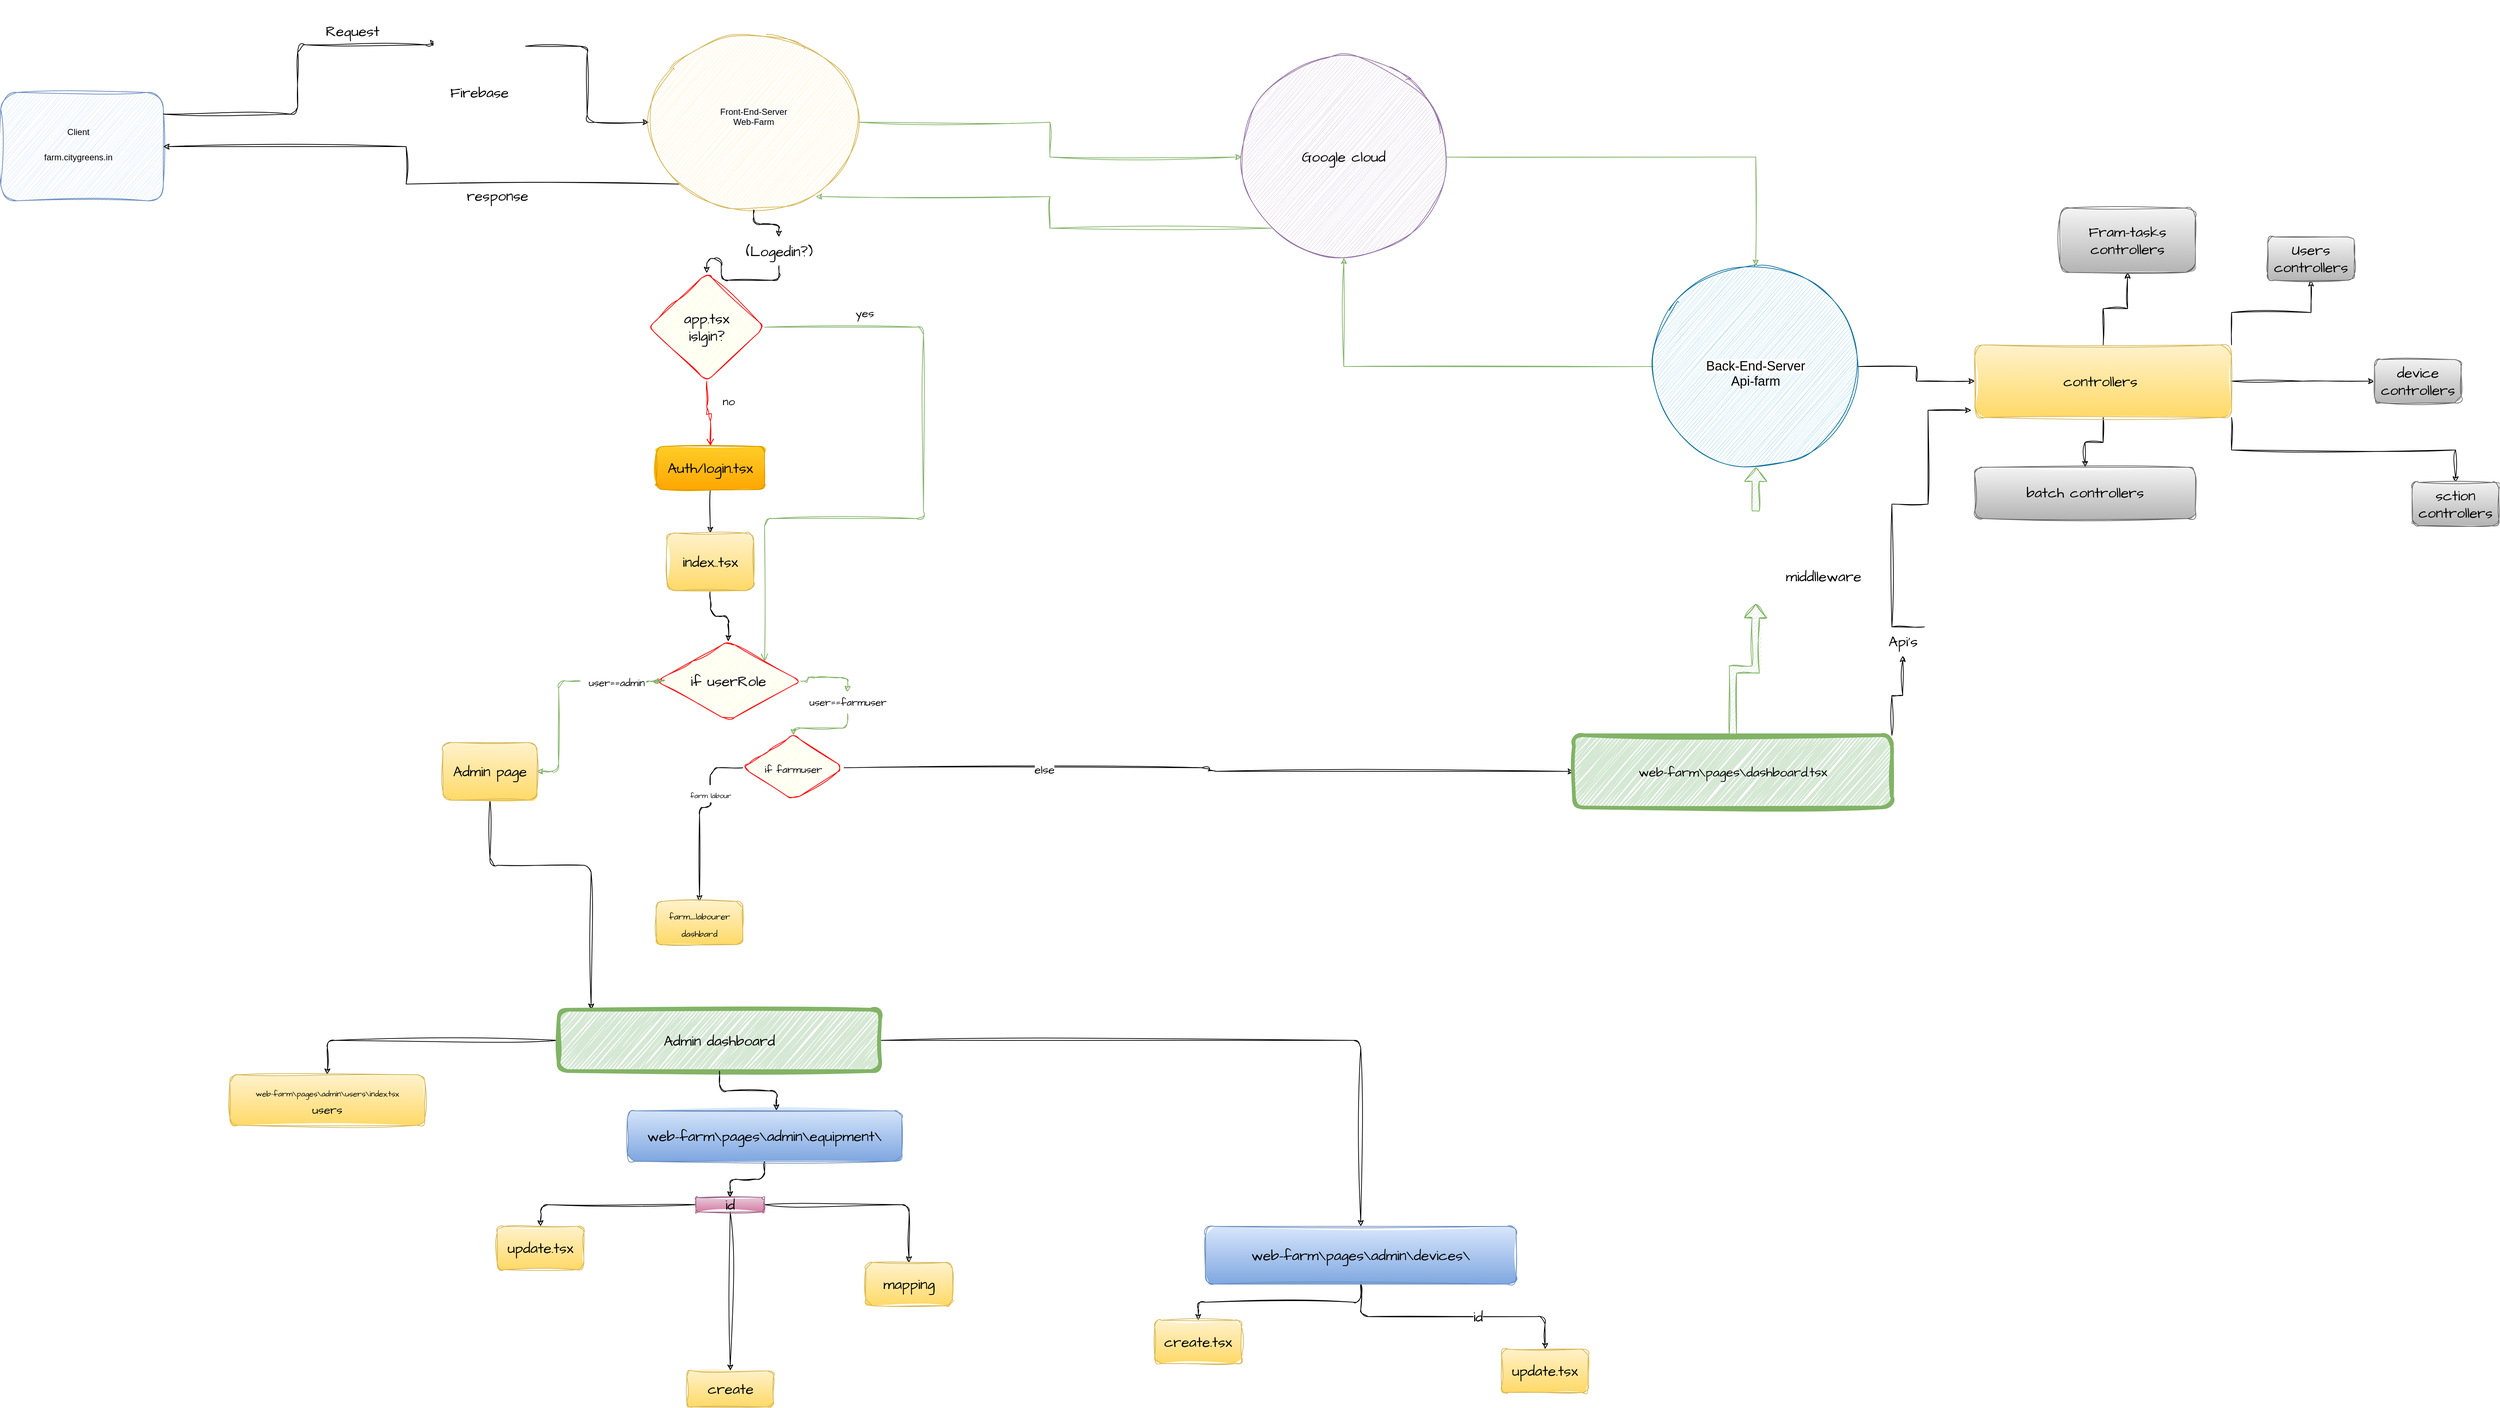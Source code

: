 <mxfile version="22.1.15" type="github">
  <diagram name="Page-1" id="38AWu0ithDpehenj5_Hg">
    <mxGraphModel dx="3475" dy="2543" grid="1" gridSize="10" guides="1" tooltips="1" connect="1" arrows="1" fold="1" page="1" pageScale="1" pageWidth="850" pageHeight="1100" math="0" shadow="0">
      <root>
        <mxCell id="0" />
        <mxCell id="1" parent="0" />
        <mxCell id="stBYUiCJ1t7HYM49T5S_-6" style="edgeStyle=orthogonalEdgeStyle;rounded=1;orthogonalLoop=1;jettySize=auto;html=1;entryX=0;entryY=0.5;entryDx=0;entryDy=0;sketch=1;curveFitting=1;jiggle=2;" parent="1" source="5xN0W6Zi_0lcxwB41Lh0-23" target="stBYUiCJ1t7HYM49T5S_-11" edge="1">
          <mxGeometry relative="1" as="geometry">
            <mxPoint x="370" y="85" as="targetPoint" />
          </mxGeometry>
        </mxCell>
        <mxCell id="stBYUiCJ1t7HYM49T5S_-5" value="" style="rounded=1;whiteSpace=wrap;html=1;sketch=1;curveFitting=1;jiggle=2;fillColor=#dae8fc;strokeColor=#6c8ebf;" parent="1" vertex="1">
          <mxGeometry x="-537" width="225" height="150" as="geometry" />
        </mxCell>
        <mxCell id="stBYUiCJ1t7HYM49T5S_-7" value="Client" style="text;html=1;align=center;verticalAlign=middle;resizable=0;points=[];autosize=1;strokeColor=none;fillColor=none;rounded=1;sketch=1;curveFitting=1;jiggle=2;" parent="1" vertex="1">
          <mxGeometry x="-455" y="39.5" width="50" height="30" as="geometry" />
        </mxCell>
        <mxCell id="stBYUiCJ1t7HYM49T5S_-10" value="farm.citygreens.in" style="text;html=1;align=center;verticalAlign=middle;resizable=0;points=[];autosize=1;strokeColor=none;fillColor=none;rounded=1;sketch=1;curveFitting=1;jiggle=2;" parent="1" vertex="1">
          <mxGeometry x="-490" y="74.5" width="120" height="30" as="geometry" />
        </mxCell>
        <mxCell id="stBYUiCJ1t7HYM49T5S_-19" value="" style="edgeStyle=orthogonalEdgeStyle;rounded=1;sketch=1;hachureGap=4;jiggle=2;curveFitting=1;orthogonalLoop=1;jettySize=auto;html=1;fontFamily=Architects Daughter;fontSource=https%3A%2F%2Ffonts.googleapis.com%2Fcss%3Ffamily%3DArchitects%2BDaughter;fontSize=16;" parent="1" source="stBYUiCJ1t7HYM49T5S_-205" target="stBYUiCJ1t7HYM49T5S_-14" edge="1">
          <mxGeometry relative="1" as="geometry" />
        </mxCell>
        <mxCell id="5xN0W6Zi_0lcxwB41Lh0-53" style="edgeStyle=orthogonalEdgeStyle;rounded=0;sketch=1;hachureGap=4;jiggle=2;curveFitting=1;orthogonalLoop=1;jettySize=auto;html=1;exitX=1;exitY=0.5;exitDx=0;exitDy=0;fontFamily=Architects Daughter;fontSource=https%3A%2F%2Ffonts.googleapis.com%2Fcss%3Ffamily%3DArchitects%2BDaughter;fontSize=16;strokeColor=#82b366;fillColor=#d5e8d4;entryX=0;entryY=0.5;entryDx=0;entryDy=0;" parent="1" source="stBYUiCJ1t7HYM49T5S_-11" target="5xN0W6Zi_0lcxwB41Lh0-15" edge="1">
          <mxGeometry relative="1" as="geometry">
            <mxPoint x="1160" y="90" as="targetPoint" />
          </mxGeometry>
        </mxCell>
        <mxCell id="RoUv9kmFPrzetgCvooYV-1" style="edgeStyle=orthogonalEdgeStyle;rounded=0;sketch=1;hachureGap=4;jiggle=2;curveFitting=1;orthogonalLoop=1;jettySize=auto;html=1;exitX=0;exitY=1;exitDx=0;exitDy=0;fontFamily=Architects Daughter;fontSource=https%3A%2F%2Ffonts.googleapis.com%2Fcss%3Ffamily%3DArchitects%2BDaughter;fontSize=16;" edge="1" parent="1" source="stBYUiCJ1t7HYM49T5S_-11" target="stBYUiCJ1t7HYM49T5S_-5">
          <mxGeometry relative="1" as="geometry">
            <mxPoint x="-420.0" y="160" as="targetPoint" />
          </mxGeometry>
        </mxCell>
        <mxCell id="stBYUiCJ1t7HYM49T5S_-11" value="&#xa;&lt;span style=&quot;color: rgb(0, 0, 0); font-family: Helvetica; font-size: 12px; font-style: normal; font-variant-ligatures: normal; font-variant-caps: normal; font-weight: 400; letter-spacing: normal; orphans: 2; text-align: center; text-indent: 0px; text-transform: none; widows: 2; word-spacing: 0px; -webkit-text-stroke-width: 0px; background-color: rgb(251, 251, 251); text-decoration-thickness: initial; text-decoration-style: initial; text-decoration-color: initial; float: none; display: inline !important;&quot;&gt;Front-End-Server&lt;/span&gt;&lt;br style=&quot;border-color: var(--border-color); color: rgb(0, 0, 0); font-family: Helvetica; font-size: 12px; font-style: normal; font-variant-ligatures: normal; font-variant-caps: normal; font-weight: 400; letter-spacing: normal; orphans: 2; text-align: center; text-indent: 0px; text-transform: none; widows: 2; word-spacing: 0px; -webkit-text-stroke-width: 0px; background-color: rgb(251, 251, 251); text-decoration-thickness: initial; text-decoration-style: initial; text-decoration-color: initial;&quot;&gt;&lt;span style=&quot;color: rgb(0, 0, 0); font-family: Helvetica; font-size: 12px; font-style: normal; font-variant-ligatures: normal; font-variant-caps: normal; font-weight: 400; letter-spacing: normal; orphans: 2; text-align: center; text-indent: 0px; text-transform: none; widows: 2; word-spacing: 0px; -webkit-text-stroke-width: 0px; background-color: rgb(251, 251, 251); text-decoration-thickness: initial; text-decoration-style: initial; text-decoration-color: initial; float: none; display: inline !important;&quot;&gt;Web-Farm&lt;/span&gt;&#xa;&#xa;" style="ellipse;whiteSpace=wrap;html=1;rounded=1;sketch=1;curveFitting=1;jiggle=2;fillColor=#fff2cc;strokeColor=#d6b656;" parent="1" vertex="1">
          <mxGeometry x="360" y="-80" width="290" height="242.5" as="geometry" />
        </mxCell>
        <mxCell id="stBYUiCJ1t7HYM49T5S_-14" value="app.tsx&lt;br&gt;islgin?" style="rhombus;whiteSpace=wrap;html=1;fontColor=#000000;fillColor=#ffffc0;strokeColor=#ff0000;rounded=1;sketch=1;hachureGap=4;jiggle=2;curveFitting=1;fontFamily=Architects Daughter;fontSource=https%3A%2F%2Ffonts.googleapis.com%2Fcss%3Ffamily%3DArchitects%2BDaughter;fontSize=20;" parent="1" vertex="1">
          <mxGeometry x="360" y="250" width="160" height="150" as="geometry" />
        </mxCell>
        <mxCell id="stBYUiCJ1t7HYM49T5S_-15" value="no" style="edgeStyle=orthogonalEdgeStyle;html=1;align=left;verticalAlign=bottom;endArrow=open;endSize=8;strokeColor=#ff0000;rounded=1;sketch=1;hachureGap=4;jiggle=2;curveFitting=1;fontFamily=Architects Daughter;fontSource=https%3A%2F%2Ffonts.googleapis.com%2Fcss%3Ffamily%3DArchitects%2BDaughter;fontSize=16;entryX=0.5;entryY=0;entryDx=0;entryDy=0;" parent="1" source="stBYUiCJ1t7HYM49T5S_-14" target="stBYUiCJ1t7HYM49T5S_-21" edge="1">
          <mxGeometry x="0.053" y="16" relative="1" as="geometry">
            <mxPoint x="710" y="380" as="targetPoint" />
            <mxPoint x="-1" y="-5" as="offset" />
          </mxGeometry>
        </mxCell>
        <mxCell id="stBYUiCJ1t7HYM49T5S_-16" value="yes" style="edgeStyle=orthogonalEdgeStyle;html=1;align=left;verticalAlign=top;endArrow=open;endSize=8;strokeColor=#82b366;rounded=1;sketch=1;hachureGap=4;jiggle=2;curveFitting=1;fontFamily=Architects Daughter;fontSource=https%3A%2F%2Ffonts.googleapis.com%2Fcss%3Ffamily%3DArchitects%2BDaughter;fontSize=16;fillColor=#d5e8d4;entryX=1;entryY=0;entryDx=0;entryDy=0;" parent="1" source="stBYUiCJ1t7HYM49T5S_-14" target="stBYUiCJ1t7HYM49T5S_-27" edge="1">
          <mxGeometry x="-0.726" y="35" relative="1" as="geometry">
            <mxPoint x="710" y="590" as="targetPoint" />
            <Array as="points">
              <mxPoint x="740" y="325" />
              <mxPoint x="740" y="590" />
              <mxPoint x="520" y="590" />
            </Array>
            <mxPoint as="offset" />
          </mxGeometry>
        </mxCell>
        <mxCell id="stBYUiCJ1t7HYM49T5S_-26" value="" style="edgeStyle=orthogonalEdgeStyle;rounded=1;sketch=1;hachureGap=4;jiggle=2;curveFitting=1;orthogonalLoop=1;jettySize=auto;html=1;fontFamily=Architects Daughter;fontSource=https%3A%2F%2Ffonts.googleapis.com%2Fcss%3Ffamily%3DArchitects%2BDaughter;fontSize=16;" parent="1" source="stBYUiCJ1t7HYM49T5S_-21" target="stBYUiCJ1t7HYM49T5S_-25" edge="1">
          <mxGeometry relative="1" as="geometry" />
        </mxCell>
        <mxCell id="stBYUiCJ1t7HYM49T5S_-21" value="Auth/login.tsx" style="rounded=1;whiteSpace=wrap;html=1;sketch=1;hachureGap=4;jiggle=2;curveFitting=1;fontFamily=Architects Daughter;fontSource=https%3A%2F%2Ffonts.googleapis.com%2Fcss%3Ffamily%3DArchitects%2BDaughter;fontSize=20;fillColor=#ffcd28;gradientColor=#ffa500;strokeColor=#d79b00;" parent="1" vertex="1">
          <mxGeometry x="370" y="490" width="150" height="60" as="geometry" />
        </mxCell>
        <mxCell id="stBYUiCJ1t7HYM49T5S_-30" style="edgeStyle=orthogonalEdgeStyle;rounded=1;sketch=1;hachureGap=4;jiggle=2;curveFitting=1;orthogonalLoop=1;jettySize=auto;html=1;entryX=0.5;entryY=0;entryDx=0;entryDy=0;fontFamily=Architects Daughter;fontSource=https%3A%2F%2Ffonts.googleapis.com%2Fcss%3Ffamily%3DArchitects%2BDaughter;fontSize=16;" parent="1" source="stBYUiCJ1t7HYM49T5S_-25" target="stBYUiCJ1t7HYM49T5S_-27" edge="1">
          <mxGeometry relative="1" as="geometry" />
        </mxCell>
        <mxCell id="stBYUiCJ1t7HYM49T5S_-25" value="index..tsx" style="whiteSpace=wrap;html=1;fontSize=20;fontFamily=Architects Daughter;rounded=1;sketch=1;hachureGap=4;jiggle=2;curveFitting=1;fontSource=https%3A%2F%2Ffonts.googleapis.com%2Fcss%3Ffamily%3DArchitects%2BDaughter;fillColor=#fff2cc;gradientColor=#ffd966;strokeColor=#d6b656;" parent="1" vertex="1">
          <mxGeometry x="385" y="610" width="120" height="80" as="geometry" />
        </mxCell>
        <mxCell id="stBYUiCJ1t7HYM49T5S_-169" style="edgeStyle=orthogonalEdgeStyle;rounded=1;sketch=1;hachureGap=4;jiggle=2;curveFitting=1;orthogonalLoop=1;jettySize=auto;html=1;fontFamily=Architects Daughter;fontSource=https%3A%2F%2Ffonts.googleapis.com%2Fcss%3Ffamily%3DArchitects%2BDaughter;fontSize=16;fillColor=#d5e8d4;strokeColor=#82b366;entryX=0.5;entryY=0;entryDx=0;entryDy=0;" parent="1" source="stBYUiCJ1t7HYM49T5S_-179" target="stBYUiCJ1t7HYM49T5S_-176" edge="1">
          <mxGeometry relative="1" as="geometry">
            <mxPoint x="420" y="890" as="targetPoint" />
          </mxGeometry>
        </mxCell>
        <mxCell id="stBYUiCJ1t7HYM49T5S_-173" style="edgeStyle=orthogonalEdgeStyle;rounded=1;sketch=1;hachureGap=4;jiggle=2;curveFitting=1;orthogonalLoop=1;jettySize=auto;html=1;entryX=1;entryY=0.5;entryDx=0;entryDy=0;fontFamily=Architects Daughter;fontSource=https%3A%2F%2Ffonts.googleapis.com%2Fcss%3Ffamily%3DArchitects%2BDaughter;fontSize=16;fillColor=#d5e8d4;strokeColor=#82b366;" parent="1" source="stBYUiCJ1t7HYM49T5S_-177" target="stBYUiCJ1t7HYM49T5S_-172" edge="1">
          <mxGeometry relative="1" as="geometry" />
        </mxCell>
        <mxCell id="stBYUiCJ1t7HYM49T5S_-27" value="if userRole" style="rhombus;whiteSpace=wrap;html=1;fontColor=#000000;fillColor=#ffffc0;strokeColor=#ff0000;rounded=1;sketch=1;hachureGap=4;jiggle=2;curveFitting=1;fontFamily=Architects Daughter;fontSource=https%3A%2F%2Ffonts.googleapis.com%2Fcss%3Ffamily%3DArchitects%2BDaughter;fontSize=20;" parent="1" vertex="1">
          <mxGeometry x="370" y="760" width="200" height="110" as="geometry" />
        </mxCell>
        <mxCell id="stBYUiCJ1t7HYM49T5S_-189" value="" style="edgeStyle=orthogonalEdgeStyle;rounded=1;sketch=1;hachureGap=4;jiggle=2;curveFitting=1;orthogonalLoop=1;jettySize=auto;html=1;fontFamily=Architects Daughter;fontSource=https%3A%2F%2Ffonts.googleapis.com%2Fcss%3Ffamily%3DArchitects%2BDaughter;fontSize=16;" parent="1" source="stBYUiCJ1t7HYM49T5S_-172" target="stBYUiCJ1t7HYM49T5S_-188" edge="1">
          <mxGeometry relative="1" as="geometry">
            <Array as="points">
              <mxPoint x="140" y="1070" />
              <mxPoint x="280" y="1070" />
            </Array>
          </mxGeometry>
        </mxCell>
        <mxCell id="stBYUiCJ1t7HYM49T5S_-172" value="Admin page" style="rounded=1;whiteSpace=wrap;html=1;sketch=1;hachureGap=4;jiggle=2;curveFitting=1;fontFamily=Architects Daughter;fontSource=https%3A%2F%2Ffonts.googleapis.com%2Fcss%3Ffamily%3DArchitects%2BDaughter;fontSize=20;fillColor=#fff2cc;strokeColor=#d6b656;gradientColor=#ffd966;" parent="1" vertex="1">
          <mxGeometry x="75" y="900" width="130" height="80" as="geometry" />
        </mxCell>
        <mxCell id="stBYUiCJ1t7HYM49T5S_-181" style="edgeStyle=orthogonalEdgeStyle;rounded=1;sketch=1;hachureGap=4;jiggle=2;curveFitting=1;orthogonalLoop=1;jettySize=auto;html=1;exitX=0;exitY=0.5;exitDx=0;exitDy=0;fontFamily=Architects Daughter;fontSource=https%3A%2F%2Ffonts.googleapis.com%2Fcss%3Ffamily%3DArchitects%2BDaughter;fontSize=16;" parent="1" source="stBYUiCJ1t7HYM49T5S_-176" target="stBYUiCJ1t7HYM49T5S_-182" edge="1">
          <mxGeometry relative="1" as="geometry">
            <mxPoint x="390" y="960" as="targetPoint" />
            <Array as="points">
              <mxPoint x="445" y="935" />
              <mxPoint x="445" y="990" />
            </Array>
          </mxGeometry>
        </mxCell>
        <mxCell id="stBYUiCJ1t7HYM49T5S_-183" value="&lt;font style=&quot;font-size: 10px;&quot;&gt;farm labour&lt;/font&gt;" style="edgeLabel;html=1;align=center;verticalAlign=middle;resizable=0;points=[];fontSize=20;fontFamily=Architects Daughter;" parent="stBYUiCJ1t7HYM49T5S_-181" vertex="1" connectable="0">
          <mxGeometry x="-0.765" relative="1" as="geometry">
            <mxPoint x="-16" y="35" as="offset" />
          </mxGeometry>
        </mxCell>
        <mxCell id="stBYUiCJ1t7HYM49T5S_-185" value="" style="edgeStyle=orthogonalEdgeStyle;rounded=1;sketch=1;hachureGap=4;jiggle=2;curveFitting=1;orthogonalLoop=1;jettySize=auto;html=1;fontFamily=Architects Daughter;fontSource=https%3A%2F%2Ffonts.googleapis.com%2Fcss%3Ffamily%3DArchitects%2BDaughter;fontSize=16;" parent="1" source="stBYUiCJ1t7HYM49T5S_-176" target="stBYUiCJ1t7HYM49T5S_-184" edge="1">
          <mxGeometry relative="1" as="geometry" />
        </mxCell>
        <mxCell id="stBYUiCJ1t7HYM49T5S_-186" value="&lt;font style=&quot;font-size: 16px;&quot;&gt;else&lt;/font&gt;" style="edgeLabel;html=1;align=center;verticalAlign=middle;resizable=0;points=[];fontSize=20;fontFamily=Architects Daughter;" parent="stBYUiCJ1t7HYM49T5S_-185" vertex="1" connectable="0">
          <mxGeometry x="-0.454" y="-1" relative="1" as="geometry">
            <mxPoint as="offset" />
          </mxGeometry>
        </mxCell>
        <mxCell id="stBYUiCJ1t7HYM49T5S_-176" value="&lt;font style=&quot;font-size: 14px;&quot;&gt;if farmuser&lt;/font&gt;" style="rhombus;whiteSpace=wrap;html=1;rounded=1;sketch=1;hachureGap=4;jiggle=2;curveFitting=1;fontFamily=Architects Daughter;fontSource=https%3A%2F%2Ffonts.googleapis.com%2Fcss%3Ffamily%3DArchitects%2BDaughter;fontSize=20;fillColor=#ffffc0;strokeColor=#ff0000;fontColor=#000000;" parent="1" vertex="1">
          <mxGeometry x="490" y="890" width="140" height="90" as="geometry" />
        </mxCell>
        <mxCell id="stBYUiCJ1t7HYM49T5S_-178" value="" style="edgeStyle=orthogonalEdgeStyle;rounded=1;sketch=1;hachureGap=4;jiggle=2;curveFitting=1;orthogonalLoop=1;jettySize=auto;html=1;entryX=1;entryY=0.5;entryDx=0;entryDy=0;fontFamily=Architects Daughter;fontSource=https%3A%2F%2Ffonts.googleapis.com%2Fcss%3Ffamily%3DArchitects%2BDaughter;fontSize=16;fillColor=#d5e8d4;strokeColor=#82b366;" parent="1" source="stBYUiCJ1t7HYM49T5S_-27" target="stBYUiCJ1t7HYM49T5S_-177" edge="1">
          <mxGeometry relative="1" as="geometry">
            <mxPoint x="370" y="815" as="sourcePoint" />
            <mxPoint x="240" y="890" as="targetPoint" />
          </mxGeometry>
        </mxCell>
        <mxCell id="stBYUiCJ1t7HYM49T5S_-177" value="&lt;font style=&quot;font-size: 14px;&quot;&gt;user==admin&lt;/font&gt;" style="text;html=1;align=center;verticalAlign=middle;resizable=0;points=[];autosize=1;strokeColor=none;fillColor=none;fontSize=20;fontFamily=Architects Daughter;" parent="1" vertex="1">
          <mxGeometry x="265" y="795" width="100" height="40" as="geometry" />
        </mxCell>
        <mxCell id="stBYUiCJ1t7HYM49T5S_-180" value="" style="edgeStyle=orthogonalEdgeStyle;rounded=1;sketch=1;hachureGap=4;jiggle=2;curveFitting=1;orthogonalLoop=1;jettySize=auto;html=1;fontFamily=Architects Daughter;fontSource=https%3A%2F%2Ffonts.googleapis.com%2Fcss%3Ffamily%3DArchitects%2BDaughter;fontSize=16;fillColor=#d5e8d4;strokeColor=#82b366;entryX=0.5;entryY=0;entryDx=0;entryDy=0;" parent="1" source="stBYUiCJ1t7HYM49T5S_-27" target="stBYUiCJ1t7HYM49T5S_-179" edge="1">
          <mxGeometry relative="1" as="geometry">
            <mxPoint x="470" y="910" as="targetPoint" />
            <mxPoint x="470" y="870" as="sourcePoint" />
            <Array as="points">
              <mxPoint x="580" y="815" />
              <mxPoint x="580" y="810" />
              <mxPoint x="635" y="810" />
            </Array>
          </mxGeometry>
        </mxCell>
        <mxCell id="stBYUiCJ1t7HYM49T5S_-179" value="&lt;font style=&quot;font-size: 14px;&quot;&gt;user==farmuser&lt;/font&gt;" style="text;html=1;align=center;verticalAlign=middle;resizable=0;points=[];autosize=1;strokeColor=none;fillColor=none;fontSize=14;fontFamily=Architects Daughter;" parent="1" vertex="1">
          <mxGeometry x="570" y="830" width="130" height="30" as="geometry" />
        </mxCell>
        <mxCell id="stBYUiCJ1t7HYM49T5S_-182" value="&lt;font style=&quot;font-size: 12px;&quot;&gt;farm_labourer dashbard&lt;/font&gt;" style="rounded=1;whiteSpace=wrap;html=1;sketch=1;hachureGap=4;jiggle=2;curveFitting=1;fontFamily=Architects Daughter;fontSource=https%3A%2F%2Ffonts.googleapis.com%2Fcss%3Ffamily%3DArchitects%2BDaughter;fontSize=20;fillColor=#fff2cc;strokeColor=#d6b656;gradientColor=#ffd966;" parent="1" vertex="1">
          <mxGeometry x="370" y="1120" width="120" height="60" as="geometry" />
        </mxCell>
        <mxCell id="5xN0W6Zi_0lcxwB41Lh0-8" style="edgeStyle=orthogonalEdgeStyle;rounded=0;sketch=1;hachureGap=4;jiggle=2;curveFitting=1;orthogonalLoop=1;jettySize=auto;html=1;entryX=0.5;entryY=1;entryDx=0;entryDy=0;fontFamily=Architects Daughter;fontSource=https%3A%2F%2Ffonts.googleapis.com%2Fcss%3Ffamily%3DArchitects%2BDaughter;fontSize=16;fillColor=#d5e8d4;strokeColor=#82b366;shape=flexArrow;" parent="1" source="5xN0W6Zi_0lcxwB41Lh0-27" target="5xN0W6Zi_0lcxwB41Lh0-7" edge="1">
          <mxGeometry relative="1" as="geometry" />
        </mxCell>
        <mxCell id="stBYUiCJ1t7HYM49T5S_-184" value="&lt;font style=&quot;font-size: 18px;&quot;&gt;web-farm\pages\dashboard.tsx&lt;/font&gt;" style="whiteSpace=wrap;html=1;fontSize=20;fontFamily=Architects Daughter;rounded=1;sketch=1;hachureGap=4;jiggle=2;curveFitting=1;fontSource=https%3A%2F%2Ffonts.googleapis.com%2Fcss%3Ffamily%3DArchitects%2BDaughter;fillColor=#d5e8d4;strokeColor=#82b366;strokeWidth=5;" parent="1" vertex="1">
          <mxGeometry x="1640" y="890" width="440" height="100" as="geometry" />
        </mxCell>
        <mxCell id="stBYUiCJ1t7HYM49T5S_-191" value="" style="edgeStyle=orthogonalEdgeStyle;rounded=1;sketch=1;hachureGap=4;jiggle=2;curveFitting=1;orthogonalLoop=1;jettySize=auto;html=1;fontFamily=Architects Daughter;fontSource=https%3A%2F%2Ffonts.googleapis.com%2Fcss%3Ffamily%3DArchitects%2BDaughter;fontSize=16;" parent="1" source="stBYUiCJ1t7HYM49T5S_-188" target="stBYUiCJ1t7HYM49T5S_-190" edge="1">
          <mxGeometry relative="1" as="geometry" />
        </mxCell>
        <mxCell id="stBYUiCJ1t7HYM49T5S_-204" value="" style="edgeStyle=orthogonalEdgeStyle;rounded=1;sketch=1;hachureGap=4;jiggle=2;curveFitting=1;orthogonalLoop=1;jettySize=auto;html=1;fontFamily=Architects Daughter;fontSource=https%3A%2F%2Ffonts.googleapis.com%2Fcss%3Ffamily%3DArchitects%2BDaughter;fontSize=16;" parent="1" source="stBYUiCJ1t7HYM49T5S_-188" target="stBYUiCJ1t7HYM49T5S_-203" edge="1">
          <mxGeometry relative="1" as="geometry" />
        </mxCell>
        <mxCell id="stBYUiCJ1t7HYM49T5S_-188" value="Admin dashboard" style="whiteSpace=wrap;html=1;fontSize=20;fontFamily=Architects Daughter;rounded=1;sketch=1;hachureGap=4;jiggle=2;curveFitting=1;fontSource=https%3A%2F%2Ffonts.googleapis.com%2Fcss%3Ffamily%3DArchitects%2BDaughter;fillColor=#d5e8d4;strokeColor=#82b366;strokeWidth=5;" parent="1" vertex="1">
          <mxGeometry x="235" y="1270" width="445" height="85" as="geometry" />
        </mxCell>
        <mxCell id="stBYUiCJ1t7HYM49T5S_-190" value="&lt;font style=&quot;&quot;&gt;&lt;span style=&quot;font-size: 11px;&quot;&gt;web-farm\pages\admin\users\index.tsx&lt;/span&gt;&lt;br&gt;&lt;font style=&quot;font-size: 16px;&quot;&gt;users&lt;/font&gt;&lt;br&gt;&lt;/font&gt;" style="whiteSpace=wrap;html=1;fontSize=20;fontFamily=Architects Daughter;rounded=1;sketch=1;hachureGap=4;jiggle=2;curveFitting=1;fontSource=https%3A%2F%2Ffonts.googleapis.com%2Fcss%3Ffamily%3DArchitects%2BDaughter;fillColor=#fff2cc;strokeColor=#d6b656;gradientColor=#ffd966;" parent="1" vertex="1">
          <mxGeometry x="-220" y="1360" width="270" height="70" as="geometry" />
        </mxCell>
        <mxCell id="stBYUiCJ1t7HYM49T5S_-195" value="" style="edgeStyle=orthogonalEdgeStyle;rounded=1;sketch=1;hachureGap=4;jiggle=2;curveFitting=1;orthogonalLoop=1;jettySize=auto;html=1;fontFamily=Architects Daughter;fontSource=https%3A%2F%2Ffonts.googleapis.com%2Fcss%3Ffamily%3DArchitects%2BDaughter;fontSize=16;" parent="1" source="stBYUiCJ1t7HYM49T5S_-192" target="stBYUiCJ1t7HYM49T5S_-194" edge="1">
          <mxGeometry relative="1" as="geometry" />
        </mxCell>
        <mxCell id="stBYUiCJ1t7HYM49T5S_-192" value="&lt;font style=&quot;font-size: 20px;&quot;&gt;web-farm\pages\admin\equipment\&lt;/font&gt;" style="whiteSpace=wrap;html=1;fontSize=20;fontFamily=Architects Daughter;rounded=1;sketch=1;hachureGap=4;jiggle=2;curveFitting=1;fontSource=https%3A%2F%2Ffonts.googleapis.com%2Fcss%3Ffamily%3DArchitects%2BDaughter;fillColor=#dae8fc;gradientColor=#7ea6e0;strokeColor=#6c8ebf;" parent="1" vertex="1">
          <mxGeometry x="330" y="1410" width="380" height="70" as="geometry" />
        </mxCell>
        <mxCell id="stBYUiCJ1t7HYM49T5S_-193" style="edgeStyle=orthogonalEdgeStyle;rounded=1;sketch=1;hachureGap=4;jiggle=2;curveFitting=1;orthogonalLoop=1;jettySize=auto;html=1;entryX=0.543;entryY=-0.005;entryDx=0;entryDy=0;entryPerimeter=0;fontFamily=Architects Daughter;fontSource=https%3A%2F%2Ffonts.googleapis.com%2Fcss%3Ffamily%3DArchitects%2BDaughter;fontSize=16;" parent="1" source="stBYUiCJ1t7HYM49T5S_-188" target="stBYUiCJ1t7HYM49T5S_-192" edge="1">
          <mxGeometry relative="1" as="geometry" />
        </mxCell>
        <mxCell id="stBYUiCJ1t7HYM49T5S_-197" value="" style="edgeStyle=orthogonalEdgeStyle;rounded=1;sketch=1;hachureGap=4;jiggle=2;curveFitting=1;orthogonalLoop=1;jettySize=auto;html=1;fontFamily=Architects Daughter;fontSource=https%3A%2F%2Ffonts.googleapis.com%2Fcss%3Ffamily%3DArchitects%2BDaughter;fontSize=16;" parent="1" source="stBYUiCJ1t7HYM49T5S_-194" target="stBYUiCJ1t7HYM49T5S_-196" edge="1">
          <mxGeometry relative="1" as="geometry" />
        </mxCell>
        <mxCell id="stBYUiCJ1t7HYM49T5S_-199" value="" style="edgeStyle=orthogonalEdgeStyle;rounded=1;sketch=1;hachureGap=4;jiggle=2;curveFitting=1;orthogonalLoop=1;jettySize=auto;html=1;fontFamily=Architects Daughter;fontSource=https%3A%2F%2Ffonts.googleapis.com%2Fcss%3Ffamily%3DArchitects%2BDaughter;fontSize=16;" parent="1" source="stBYUiCJ1t7HYM49T5S_-194" target="stBYUiCJ1t7HYM49T5S_-198" edge="1">
          <mxGeometry relative="1" as="geometry" />
        </mxCell>
        <mxCell id="stBYUiCJ1t7HYM49T5S_-201" value="" style="edgeStyle=orthogonalEdgeStyle;rounded=1;sketch=1;hachureGap=4;jiggle=2;curveFitting=1;orthogonalLoop=1;jettySize=auto;html=1;fontFamily=Architects Daughter;fontSource=https%3A%2F%2Ffonts.googleapis.com%2Fcss%3Ffamily%3DArchitects%2BDaughter;fontSize=16;" parent="1" source="stBYUiCJ1t7HYM49T5S_-194" target="stBYUiCJ1t7HYM49T5S_-200" edge="1">
          <mxGeometry relative="1" as="geometry" />
        </mxCell>
        <mxCell id="stBYUiCJ1t7HYM49T5S_-194" value="id" style="whiteSpace=wrap;html=1;fontSize=20;fontFamily=Architects Daughter;rounded=1;sketch=1;hachureGap=4;jiggle=2;curveFitting=1;fontSource=https%3A%2F%2Ffonts.googleapis.com%2Fcss%3Ffamily%3DArchitects%2BDaughter;fillColor=#e6d0de;gradientColor=#d5739d;strokeColor=#996185;" parent="1" vertex="1">
          <mxGeometry x="425" y="1530" width="95" height="20" as="geometry" />
        </mxCell>
        <mxCell id="stBYUiCJ1t7HYM49T5S_-196" value="update.tsx" style="whiteSpace=wrap;html=1;fontSize=20;fontFamily=Architects Daughter;rounded=1;sketch=1;hachureGap=4;jiggle=2;curveFitting=1;fontSource=https%3A%2F%2Ffonts.googleapis.com%2Fcss%3Ffamily%3DArchitects%2BDaughter;fillColor=#fff2cc;gradientColor=#ffd966;strokeColor=#d6b656;" parent="1" vertex="1">
          <mxGeometry x="150" y="1570" width="120" height="60" as="geometry" />
        </mxCell>
        <mxCell id="stBYUiCJ1t7HYM49T5S_-198" value="create" style="whiteSpace=wrap;html=1;fontSize=20;fontFamily=Architects Daughter;rounded=1;sketch=1;hachureGap=4;jiggle=2;curveFitting=1;fontSource=https%3A%2F%2Ffonts.googleapis.com%2Fcss%3Ffamily%3DArchitects%2BDaughter;fillColor=#fff2cc;gradientColor=#ffd966;strokeColor=#d6b656;" parent="1" vertex="1">
          <mxGeometry x="412.5" y="1770" width="120" height="50" as="geometry" />
        </mxCell>
        <mxCell id="stBYUiCJ1t7HYM49T5S_-200" value="mapping" style="whiteSpace=wrap;html=1;fontSize=20;fontFamily=Architects Daughter;rounded=1;sketch=1;hachureGap=4;jiggle=2;curveFitting=1;fontSource=https%3A%2F%2Ffonts.googleapis.com%2Fcss%3Ffamily%3DArchitects%2BDaughter;fillColor=#fff2cc;gradientColor=#ffd966;strokeColor=#d6b656;" parent="1" vertex="1">
          <mxGeometry x="660" y="1620" width="120" height="60" as="geometry" />
        </mxCell>
        <mxCell id="stBYUiCJ1t7HYM49T5S_-208" value="" style="edgeStyle=orthogonalEdgeStyle;rounded=1;sketch=1;hachureGap=4;jiggle=2;curveFitting=1;orthogonalLoop=1;jettySize=auto;html=1;fontFamily=Architects Daughter;fontSource=https%3A%2F%2Ffonts.googleapis.com%2Fcss%3Ffamily%3DArchitects%2BDaughter;fontSize=16;" parent="1" source="stBYUiCJ1t7HYM49T5S_-203" target="stBYUiCJ1t7HYM49T5S_-207" edge="1">
          <mxGeometry relative="1" as="geometry" />
        </mxCell>
        <mxCell id="stBYUiCJ1t7HYM49T5S_-210" value="" style="edgeStyle=orthogonalEdgeStyle;rounded=1;sketch=1;hachureGap=4;jiggle=2;curveFitting=1;orthogonalLoop=1;jettySize=auto;html=1;fontFamily=Architects Daughter;fontSource=https%3A%2F%2Ffonts.googleapis.com%2Fcss%3Ffamily%3DArchitects%2BDaughter;fontSize=16;" parent="1" source="stBYUiCJ1t7HYM49T5S_-203" target="stBYUiCJ1t7HYM49T5S_-209" edge="1">
          <mxGeometry relative="1" as="geometry" />
        </mxCell>
        <mxCell id="stBYUiCJ1t7HYM49T5S_-211" value="id" style="edgeLabel;html=1;align=center;verticalAlign=middle;resizable=0;points=[];fontSize=20;fontFamily=Architects Daughter;" parent="stBYUiCJ1t7HYM49T5S_-210" vertex="1" connectable="0">
          <mxGeometry x="0.2" relative="1" as="geometry">
            <mxPoint as="offset" />
          </mxGeometry>
        </mxCell>
        <mxCell id="stBYUiCJ1t7HYM49T5S_-203" value="web-farm\pages\admin\devices\" style="whiteSpace=wrap;html=1;fontSize=20;fontFamily=Architects Daughter;rounded=1;sketch=1;hachureGap=4;jiggle=2;curveFitting=1;fontSource=https%3A%2F%2Ffonts.googleapis.com%2Fcss%3Ffamily%3DArchitects%2BDaughter;fillColor=#dae8fc;strokeColor=#6c8ebf;gradientColor=#7ea6e0;" parent="1" vertex="1">
          <mxGeometry x="1130" y="1570" width="430" height="80" as="geometry" />
        </mxCell>
        <mxCell id="stBYUiCJ1t7HYM49T5S_-206" value="" style="edgeStyle=orthogonalEdgeStyle;rounded=1;sketch=1;hachureGap=4;jiggle=2;curveFitting=1;orthogonalLoop=1;jettySize=auto;html=1;fontFamily=Architects Daughter;fontSource=https%3A%2F%2Ffonts.googleapis.com%2Fcss%3Ffamily%3DArchitects%2BDaughter;fontSize=16;" parent="1" source="stBYUiCJ1t7HYM49T5S_-11" target="stBYUiCJ1t7HYM49T5S_-205" edge="1">
          <mxGeometry relative="1" as="geometry">
            <mxPoint x="440" y="163" as="sourcePoint" />
            <mxPoint x="440" y="250" as="targetPoint" />
          </mxGeometry>
        </mxCell>
        <mxCell id="stBYUiCJ1t7HYM49T5S_-205" value="(Logedin?)" style="text;html=1;align=center;verticalAlign=middle;resizable=0;points=[];autosize=1;strokeColor=none;fillColor=none;fontSize=20;fontFamily=Architects Daughter;" parent="1" vertex="1">
          <mxGeometry x="480" y="200" width="120" height="40" as="geometry" />
        </mxCell>
        <mxCell id="stBYUiCJ1t7HYM49T5S_-207" value="create.tsx" style="whiteSpace=wrap;html=1;fontSize=20;fontFamily=Architects Daughter;rounded=1;sketch=1;hachureGap=4;jiggle=2;curveFitting=1;fontSource=https%3A%2F%2Ffonts.googleapis.com%2Fcss%3Ffamily%3DArchitects%2BDaughter;fillColor=#fff2cc;gradientColor=#ffd966;strokeColor=#d6b656;" parent="1" vertex="1">
          <mxGeometry x="1060" y="1700" width="120" height="60" as="geometry" />
        </mxCell>
        <mxCell id="stBYUiCJ1t7HYM49T5S_-209" value="update.tsx" style="whiteSpace=wrap;html=1;fontSize=20;fontFamily=Architects Daughter;rounded=1;sketch=1;hachureGap=4;jiggle=2;curveFitting=1;fontSource=https%3A%2F%2Ffonts.googleapis.com%2Fcss%3Ffamily%3DArchitects%2BDaughter;fillColor=#fff2cc;gradientColor=#ffd966;strokeColor=#d6b656;" parent="1" vertex="1">
          <mxGeometry x="1540" y="1740" width="120" height="60" as="geometry" />
        </mxCell>
        <mxCell id="5xN0W6Zi_0lcxwB41Lh0-16" value="" style="edgeStyle=orthogonalEdgeStyle;rounded=0;sketch=1;hachureGap=4;jiggle=2;curveFitting=1;orthogonalLoop=1;jettySize=auto;html=1;fontFamily=Architects Daughter;fontSource=https%3A%2F%2Ffonts.googleapis.com%2Fcss%3Ffamily%3DArchitects%2BDaughter;fontSize=16;fillColor=#d5e8d4;gradientColor=#97d077;strokeColor=#82b366;" parent="1" source="5xN0W6Zi_0lcxwB41Lh0-7" target="5xN0W6Zi_0lcxwB41Lh0-15" edge="1">
          <mxGeometry relative="1" as="geometry" />
        </mxCell>
        <mxCell id="5xN0W6Zi_0lcxwB41Lh0-22" value="" style="edgeStyle=orthogonalEdgeStyle;rounded=0;sketch=1;hachureGap=4;jiggle=2;curveFitting=1;orthogonalLoop=1;jettySize=auto;html=1;fontFamily=Architects Daughter;fontSource=https%3A%2F%2Ffonts.googleapis.com%2Fcss%3Ffamily%3DArchitects%2BDaughter;fontSize=16;" parent="1" source="5xN0W6Zi_0lcxwB41Lh0-7" target="5xN0W6Zi_0lcxwB41Lh0-21" edge="1">
          <mxGeometry relative="1" as="geometry" />
        </mxCell>
        <mxCell id="5xN0W6Zi_0lcxwB41Lh0-7" value="&lt;font style=&quot;font-size: 18px;&quot;&gt;&lt;br&gt;&lt;span style=&quot;color: rgb(0, 0, 0); font-family: Helvetica; font-style: normal; font-variant-ligatures: normal; font-variant-caps: normal; font-weight: 400; letter-spacing: normal; orphans: 2; text-align: center; text-indent: 0px; text-transform: none; widows: 2; word-spacing: 0px; -webkit-text-stroke-width: 0px; background-color: rgb(251, 251, 251); text-decoration-thickness: initial; text-decoration-style: initial; text-decoration-color: initial; float: none; display: inline !important;&quot;&gt;Back-End-Server&lt;/span&gt;&lt;br style=&quot;border-color: var(--border-color); color: rgb(0, 0, 0); font-family: Helvetica; font-style: normal; font-variant-ligatures: normal; font-variant-caps: normal; font-weight: 400; letter-spacing: normal; orphans: 2; text-align: center; text-indent: 0px; text-transform: none; widows: 2; word-spacing: 0px; -webkit-text-stroke-width: 0px; background-color: rgb(251, 251, 251); text-decoration-thickness: initial; text-decoration-style: initial; text-decoration-color: initial;&quot;&gt;Api-farm&lt;/font&gt;" style="ellipse;whiteSpace=wrap;html=1;rounded=1;sketch=1;curveFitting=1;jiggle=2;rotation=0;fillColor=#b1ddf0;strokeColor=#10739e;" parent="1" vertex="1">
          <mxGeometry x="1750" y="240.0" width="283.12" height="278.97" as="geometry" />
        </mxCell>
        <mxCell id="RoUv9kmFPrzetgCvooYV-5" style="edgeStyle=orthogonalEdgeStyle;rounded=0;sketch=1;hachureGap=4;jiggle=2;curveFitting=1;orthogonalLoop=1;jettySize=auto;html=1;fontFamily=Architects Daughter;fontSource=https%3A%2F%2Ffonts.googleapis.com%2Fcss%3Ffamily%3DArchitects%2BDaughter;fontSize=16;entryX=0.5;entryY=0;entryDx=0;entryDy=0;fillColor=#d5e8d4;gradientColor=#97d077;strokeColor=#82b366;" edge="1" parent="1" source="5xN0W6Zi_0lcxwB41Lh0-15" target="5xN0W6Zi_0lcxwB41Lh0-7">
          <mxGeometry relative="1" as="geometry">
            <mxPoint x="1860" y="40" as="targetPoint" />
          </mxGeometry>
        </mxCell>
        <mxCell id="5xN0W6Zi_0lcxwB41Lh0-15" value="Google cloud" style="ellipse;whiteSpace=wrap;html=1;rounded=1;sketch=1;curveFitting=1;jiggle=2;rotation=0;hachureGap=4;fontFamily=Architects Daughter;fontSource=https%3A%2F%2Ffonts.googleapis.com%2Fcss%3Ffamily%3DArchitects%2BDaughter;fontSize=20;fillColor=#e1d5e7;strokeColor=#9673a6;" parent="1" vertex="1">
          <mxGeometry x="1180" y="-50.0" width="283.12" height="278.97" as="geometry" />
        </mxCell>
        <mxCell id="5xN0W6Zi_0lcxwB41Lh0-32" value="" style="edgeStyle=orthogonalEdgeStyle;rounded=0;sketch=1;hachureGap=4;jiggle=2;curveFitting=1;orthogonalLoop=1;jettySize=auto;html=1;fontFamily=Architects Daughter;fontSource=https%3A%2F%2Ffonts.googleapis.com%2Fcss%3Ffamily%3DArchitects%2BDaughter;fontSize=16;" parent="1" source="5xN0W6Zi_0lcxwB41Lh0-21" target="5xN0W6Zi_0lcxwB41Lh0-31" edge="1">
          <mxGeometry relative="1" as="geometry" />
        </mxCell>
        <mxCell id="5xN0W6Zi_0lcxwB41Lh0-34" value="" style="edgeStyle=orthogonalEdgeStyle;rounded=0;sketch=1;hachureGap=4;jiggle=2;curveFitting=1;orthogonalLoop=1;jettySize=auto;html=1;fontFamily=Architects Daughter;fontSource=https%3A%2F%2Ffonts.googleapis.com%2Fcss%3Ffamily%3DArchitects%2BDaughter;fontSize=16;" parent="1" source="5xN0W6Zi_0lcxwB41Lh0-21" target="5xN0W6Zi_0lcxwB41Lh0-33" edge="1">
          <mxGeometry relative="1" as="geometry" />
        </mxCell>
        <mxCell id="5xN0W6Zi_0lcxwB41Lh0-36" value="" style="edgeStyle=orthogonalEdgeStyle;rounded=0;sketch=1;hachureGap=4;jiggle=2;curveFitting=1;orthogonalLoop=1;jettySize=auto;html=1;fontFamily=Architects Daughter;fontSource=https%3A%2F%2Ffonts.googleapis.com%2Fcss%3Ffamily%3DArchitects%2BDaughter;fontSize=16;" parent="1" source="5xN0W6Zi_0lcxwB41Lh0-21" target="5xN0W6Zi_0lcxwB41Lh0-35" edge="1">
          <mxGeometry relative="1" as="geometry" />
        </mxCell>
        <mxCell id="5xN0W6Zi_0lcxwB41Lh0-37" style="edgeStyle=orthogonalEdgeStyle;rounded=0;sketch=1;hachureGap=4;jiggle=2;curveFitting=1;orthogonalLoop=1;jettySize=auto;html=1;exitX=1;exitY=0;exitDx=0;exitDy=0;fontFamily=Architects Daughter;fontSource=https%3A%2F%2Ffonts.googleapis.com%2Fcss%3Ffamily%3DArchitects%2BDaughter;fontSize=16;" parent="1" source="5xN0W6Zi_0lcxwB41Lh0-21" target="5xN0W6Zi_0lcxwB41Lh0-38" edge="1">
          <mxGeometry relative="1" as="geometry">
            <mxPoint x="2660" y="230" as="targetPoint" />
          </mxGeometry>
        </mxCell>
        <mxCell id="5xN0W6Zi_0lcxwB41Lh0-39" style="edgeStyle=orthogonalEdgeStyle;rounded=0;sketch=1;hachureGap=4;jiggle=2;curveFitting=1;orthogonalLoop=1;jettySize=auto;html=1;exitX=1;exitY=1;exitDx=0;exitDy=0;fontFamily=Architects Daughter;fontSource=https%3A%2F%2Ffonts.googleapis.com%2Fcss%3Ffamily%3DArchitects%2BDaughter;fontSize=16;" parent="1" source="5xN0W6Zi_0lcxwB41Lh0-21" target="5xN0W6Zi_0lcxwB41Lh0-40" edge="1">
          <mxGeometry relative="1" as="geometry">
            <mxPoint x="2860" y="570" as="targetPoint" />
          </mxGeometry>
        </mxCell>
        <mxCell id="5xN0W6Zi_0lcxwB41Lh0-21" value="controllers&amp;nbsp;" style="whiteSpace=wrap;html=1;rounded=1;sketch=1;curveFitting=1;jiggle=2;hachureGap=4;fontFamily=Architects Daughter;fontSource=https%3A%2F%2Ffonts.googleapis.com%2Fcss%3Ffamily%3DArchitects%2BDaughter;fontSize=20;fillColor=#fff2cc;gradientColor=#ffd966;strokeColor=#d6b656;" parent="1" vertex="1">
          <mxGeometry x="2194.68" y="349.49" width="355.32" height="100.51" as="geometry" />
        </mxCell>
        <mxCell id="5xN0W6Zi_0lcxwB41Lh0-24" value="" style="edgeStyle=orthogonalEdgeStyle;rounded=1;orthogonalLoop=1;jettySize=auto;html=1;entryX=0;entryY=0.5;entryDx=0;entryDy=0;sketch=1;curveFitting=1;jiggle=2;" parent="1" source="stBYUiCJ1t7HYM49T5S_-5" target="5xN0W6Zi_0lcxwB41Lh0-23" edge="1">
          <mxGeometry relative="1" as="geometry">
            <mxPoint x="360" y="95" as="targetPoint" />
            <mxPoint x="160" y="60" as="sourcePoint" />
            <Array as="points">
              <mxPoint x="-126" y="30" />
              <mxPoint x="-126" y="-66" />
            </Array>
          </mxGeometry>
        </mxCell>
        <mxCell id="5xN0W6Zi_0lcxwB41Lh0-23" value="" style="shape=image;html=1;verticalAlign=top;verticalLabelPosition=bottom;labelBackgroundColor=#ffffff;imageAspect=0;aspect=fixed;image=https://cdn1.iconfinder.com/data/icons/business-handdrawn/512/security_handdrawn-128.png;sketch=1;hachureGap=4;jiggle=2;curveFitting=1;fontFamily=Architects Daughter;fontSource=https%3A%2F%2Ffonts.googleapis.com%2Fcss%3Ffamily%3DArchitects%2BDaughter;fontSize=20;imageBackground=default;" parent="1" vertex="1">
          <mxGeometry x="61" y="-128" width="128" height="128" as="geometry" />
        </mxCell>
        <mxCell id="5xN0W6Zi_0lcxwB41Lh0-25" value="Firebase" style="text;html=1;align=center;verticalAlign=middle;resizable=0;points=[];autosize=1;strokeColor=none;fillColor=none;fontSize=20;fontFamily=Architects Daughter;" parent="1" vertex="1">
          <mxGeometry x="75" y="-20" width="100" height="40" as="geometry" />
        </mxCell>
        <mxCell id="5xN0W6Zi_0lcxwB41Lh0-28" value="" style="edgeStyle=orthogonalEdgeStyle;rounded=0;sketch=1;hachureGap=4;jiggle=2;curveFitting=1;orthogonalLoop=1;jettySize=auto;html=1;entryX=0.5;entryY=1;entryDx=0;entryDy=0;fontFamily=Architects Daughter;fontSource=https%3A%2F%2Ffonts.googleapis.com%2Fcss%3Ffamily%3DArchitects%2BDaughter;fontSize=16;fillColor=#d5e8d4;strokeColor=#82b366;shape=flexArrow;" parent="1" source="stBYUiCJ1t7HYM49T5S_-184" target="5xN0W6Zi_0lcxwB41Lh0-27" edge="1">
          <mxGeometry relative="1" as="geometry">
            <mxPoint x="1860" y="890" as="sourcePoint" />
            <mxPoint x="1892" y="519" as="targetPoint" />
          </mxGeometry>
        </mxCell>
        <mxCell id="5xN0W6Zi_0lcxwB41Lh0-27" value="" style="shape=image;html=1;verticalAlign=top;verticalLabelPosition=bottom;labelBackgroundColor=#ffffff;imageAspect=0;aspect=fixed;image=https://cdn1.iconfinder.com/data/icons/business-handdrawn/512/security_handdrawn-128.png;sketch=1;hachureGap=4;jiggle=2;curveFitting=1;fontFamily=Architects Daughter;fontSource=https%3A%2F%2Ffonts.googleapis.com%2Fcss%3Ffamily%3DArchitects%2BDaughter;fontSize=20;" parent="1" vertex="1">
          <mxGeometry x="1827.56" y="580" width="128" height="128" as="geometry" />
        </mxCell>
        <mxCell id="5xN0W6Zi_0lcxwB41Lh0-29" value="middlleware" style="text;html=1;align=center;verticalAlign=middle;resizable=0;points=[];autosize=1;strokeColor=none;fillColor=none;fontSize=20;fontFamily=Architects Daughter;" parent="1" vertex="1">
          <mxGeometry x="1920" y="650" width="130" height="40" as="geometry" />
        </mxCell>
        <mxCell id="5xN0W6Zi_0lcxwB41Lh0-31" value="batch controllers" style="whiteSpace=wrap;html=1;rounded=1;sketch=1;curveFitting=1;jiggle=2;hachureGap=4;fontFamily=Architects Daughter;fontSource=https%3A%2F%2Ffonts.googleapis.com%2Fcss%3Ffamily%3DArchitects%2BDaughter;fontSize=20;fillColor=#f5f5f5;gradientColor=#b3b3b3;strokeColor=#666666;" parent="1" vertex="1">
          <mxGeometry x="2194.68" y="518.97" width="305.32" height="71.03" as="geometry" />
        </mxCell>
        <mxCell id="5xN0W6Zi_0lcxwB41Lh0-33" value="device controllers" style="whiteSpace=wrap;html=1;fontSize=20;fontFamily=Architects Daughter;rounded=1;sketch=1;curveFitting=1;jiggle=2;hachureGap=4;fontSource=https%3A%2F%2Ffonts.googleapis.com%2Fcss%3Ffamily%3DArchitects%2BDaughter;fillColor=#f5f5f5;gradientColor=#b3b3b3;strokeColor=#666666;" parent="1" vertex="1">
          <mxGeometry x="2747.66" y="369.745" width="120" height="60" as="geometry" />
        </mxCell>
        <mxCell id="5xN0W6Zi_0lcxwB41Lh0-35" value="Fram-tasks controllers" style="whiteSpace=wrap;html=1;fontSize=20;fontFamily=Architects Daughter;rounded=1;sketch=1;curveFitting=1;jiggle=2;hachureGap=4;fontSource=https%3A%2F%2Ffonts.googleapis.com%2Fcss%3Ffamily%3DArchitects%2BDaughter;fillColor=#f5f5f5;gradientColor=#b3b3b3;strokeColor=#666666;" parent="1" vertex="1">
          <mxGeometry x="2312.34" y="160" width="187.66" height="89.24" as="geometry" />
        </mxCell>
        <mxCell id="5xN0W6Zi_0lcxwB41Lh0-38" value="Users controllers" style="rounded=1;whiteSpace=wrap;html=1;sketch=1;hachureGap=4;jiggle=2;curveFitting=1;fontFamily=Architects Daughter;fontSource=https%3A%2F%2Ffonts.googleapis.com%2Fcss%3Ffamily%3DArchitects%2BDaughter;fontSize=20;fillColor=#f5f5f5;gradientColor=#b3b3b3;strokeColor=#666666;" parent="1" vertex="1">
          <mxGeometry x="2600" y="200" width="120" height="60" as="geometry" />
        </mxCell>
        <mxCell id="5xN0W6Zi_0lcxwB41Lh0-44" value="" style="edgeStyle=orthogonalEdgeStyle;rounded=0;sketch=1;hachureGap=4;jiggle=2;curveFitting=1;orthogonalLoop=1;jettySize=auto;html=1;exitX=1;exitY=0;exitDx=0;exitDy=0;fontFamily=Architects Daughter;fontSource=https%3A%2F%2Ffonts.googleapis.com%2Fcss%3Ffamily%3DArchitects%2BDaughter;fontSize=16;" parent="1" source="5xN0W6Zi_0lcxwB41Lh0-48" edge="1">
          <mxGeometry relative="1" as="geometry">
            <mxPoint x="2190" y="440" as="targetPoint" />
            <mxPoint x="2080" y="890" as="sourcePoint" />
            <Array as="points">
              <mxPoint x="2080" y="570" />
              <mxPoint x="2130" y="570" />
              <mxPoint x="2130" y="440" />
            </Array>
          </mxGeometry>
        </mxCell>
        <mxCell id="5xN0W6Zi_0lcxwB41Lh0-40" value="sction controllers" style="rounded=1;whiteSpace=wrap;html=1;sketch=1;hachureGap=4;jiggle=2;curveFitting=1;fontFamily=Architects Daughter;fontSource=https%3A%2F%2Ffonts.googleapis.com%2Fcss%3Ffamily%3DArchitects%2BDaughter;fontSize=20;fillColor=#f5f5f5;gradientColor=#b3b3b3;strokeColor=#666666;" parent="1" vertex="1">
          <mxGeometry x="2800" y="540" width="120" height="60" as="geometry" />
        </mxCell>
        <mxCell id="5xN0W6Zi_0lcxwB41Lh0-49" value="" style="edgeStyle=orthogonalEdgeStyle;rounded=0;sketch=1;hachureGap=4;jiggle=2;curveFitting=1;orthogonalLoop=1;jettySize=auto;html=1;exitX=1;exitY=0;exitDx=0;exitDy=0;fontFamily=Architects Daughter;fontSource=https%3A%2F%2Ffonts.googleapis.com%2Fcss%3Ffamily%3DArchitects%2BDaughter;fontSize=16;" parent="1" source="stBYUiCJ1t7HYM49T5S_-184" target="5xN0W6Zi_0lcxwB41Lh0-48" edge="1">
          <mxGeometry relative="1" as="geometry">
            <mxPoint x="2190" y="440" as="targetPoint" />
            <mxPoint x="2080" y="890" as="sourcePoint" />
            <Array as="points" />
          </mxGeometry>
        </mxCell>
        <mxCell id="5xN0W6Zi_0lcxwB41Lh0-48" value="Api&#39;s" style="text;html=1;align=center;verticalAlign=middle;resizable=0;points=[];autosize=1;strokeColor=none;fillColor=none;fontSize=20;fontFamily=Architects Daughter;" parent="1" vertex="1">
          <mxGeometry x="2065" y="740" width="60" height="40" as="geometry" />
        </mxCell>
        <mxCell id="RoUv9kmFPrzetgCvooYV-2" value="Request" style="text;html=1;strokeColor=none;fillColor=none;align=center;verticalAlign=middle;whiteSpace=wrap;rounded=0;fontSize=20;fontFamily=Architects Daughter;" vertex="1" parent="1">
          <mxGeometry x="-80" y="-100" width="60" height="30" as="geometry" />
        </mxCell>
        <mxCell id="RoUv9kmFPrzetgCvooYV-3" value="response" style="text;html=1;align=center;verticalAlign=middle;resizable=0;points=[];autosize=1;strokeColor=none;fillColor=none;fontSize=20;fontFamily=Architects Daughter;" vertex="1" parent="1">
          <mxGeometry x="95" y="122.5" width="110" height="40" as="geometry" />
        </mxCell>
        <mxCell id="RoUv9kmFPrzetgCvooYV-6" style="edgeStyle=orthogonalEdgeStyle;rounded=0;sketch=1;hachureGap=4;jiggle=2;curveFitting=1;orthogonalLoop=1;jettySize=auto;html=1;exitX=0;exitY=1;exitDx=0;exitDy=0;entryX=0.797;entryY=0.924;entryDx=0;entryDy=0;entryPerimeter=0;fontFamily=Architects Daughter;fontSource=https%3A%2F%2Ffonts.googleapis.com%2Fcss%3Ffamily%3DArchitects%2BDaughter;fontSize=16;fillColor=#d5e8d4;gradientColor=#97d077;strokeColor=#82b366;" edge="1" parent="1" source="5xN0W6Zi_0lcxwB41Lh0-15" target="stBYUiCJ1t7HYM49T5S_-11">
          <mxGeometry relative="1" as="geometry" />
        </mxCell>
      </root>
    </mxGraphModel>
  </diagram>
</mxfile>
